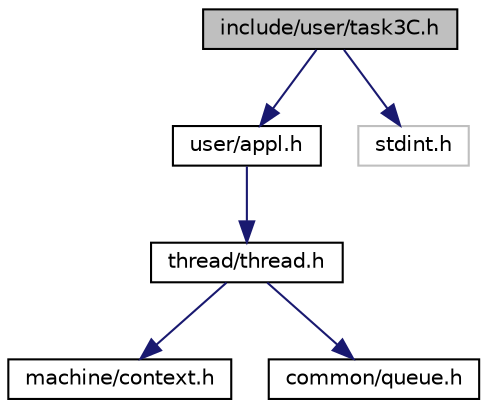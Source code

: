 digraph "include/user/task3C.h"
{
  bgcolor="transparent";
  edge [fontname="Helvetica",fontsize="10",labelfontname="Helvetica",labelfontsize="10"];
  node [fontname="Helvetica",fontsize="10",shape=record];
  Node1 [label="include/user/task3C.h",height=0.2,width=0.4,color="black", fillcolor="grey75", style="filled", fontcolor="black"];
  Node1 -> Node2 [color="midnightblue",fontsize="10",style="solid",fontname="Helvetica"];
  Node2 [label="user/appl.h",height=0.2,width=0.4,color="black",URL="$appl_8h.html",tooltip="Grundklasse für Anwendungen, für die einzelnen Aufgaben benötigt. "];
  Node2 -> Node3 [color="midnightblue",fontsize="10",style="solid",fontname="Helvetica"];
  Node3 [label="thread/thread.h",height=0.2,width=0.4,color="black",URL="$thread_8h.html"];
  Node3 -> Node4 [color="midnightblue",fontsize="10",style="solid",fontname="Helvetica"];
  Node4 [label="machine/context.h",height=0.2,width=0.4,color="black",URL="$context_8h.html"];
  Node3 -> Node5 [color="midnightblue",fontsize="10",style="solid",fontname="Helvetica"];
  Node5 [label="common/queue.h",height=0.2,width=0.4,color="black",URL="$queue_8h.html"];
  Node1 -> Node6 [color="midnightblue",fontsize="10",style="solid",fontname="Helvetica"];
  Node6 [label="stdint.h",height=0.2,width=0.4,color="grey75"];
}

